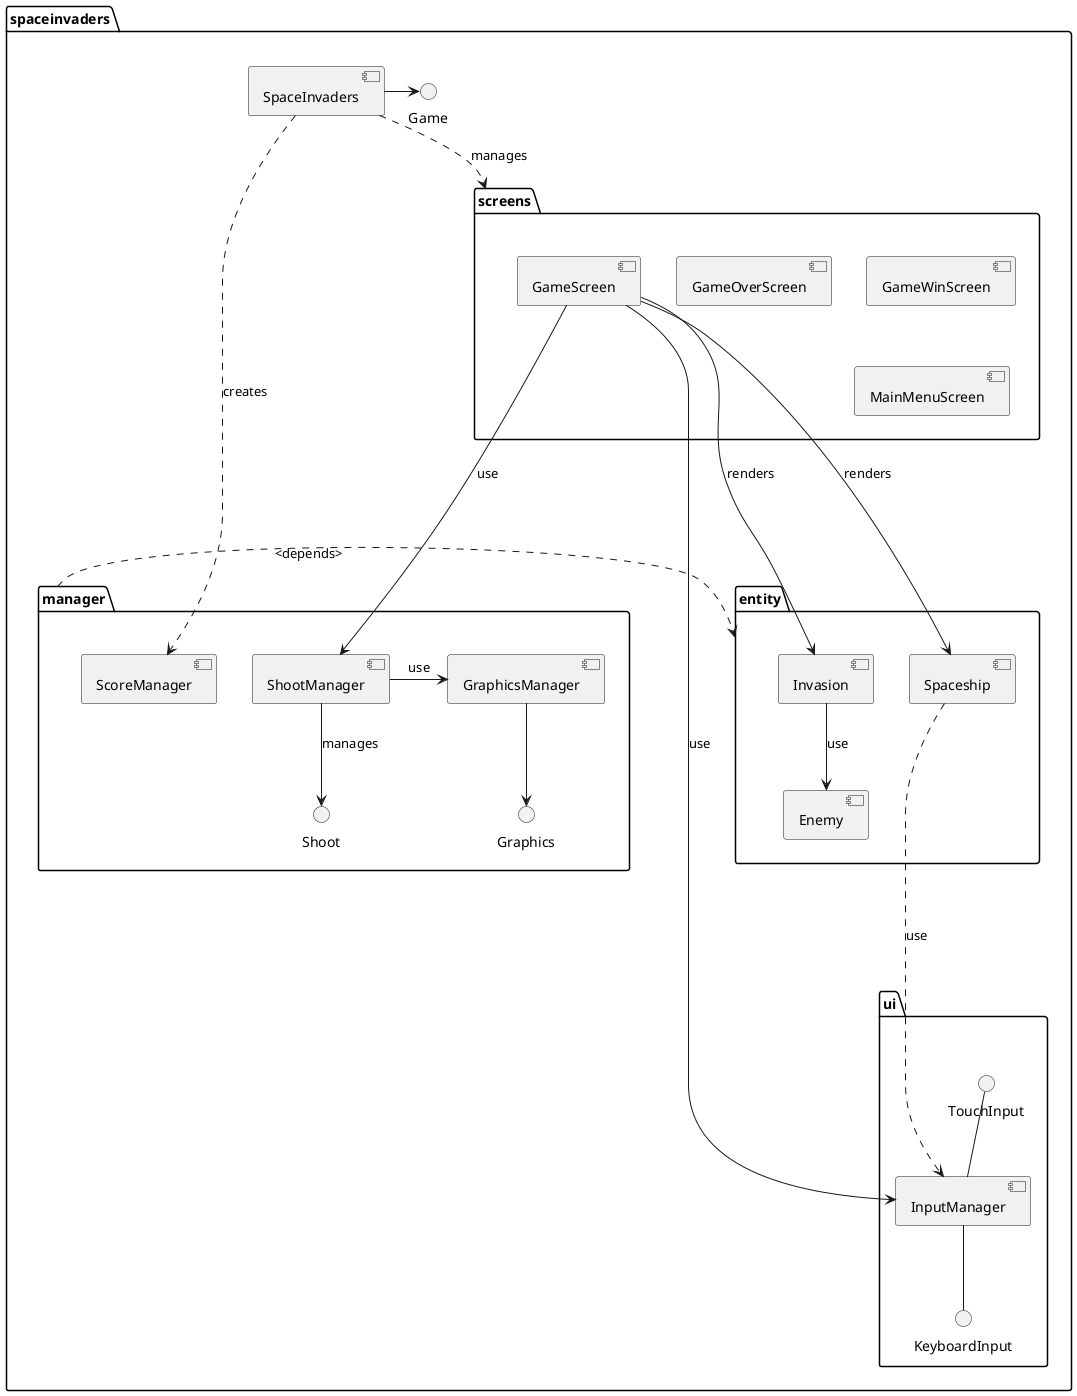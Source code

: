 @startuml
package "spaceinvaders" {

    package "manager" {
        [GraphicsManager] -down-> Graphics
        [ShootManager] -> [GraphicsManager] : use
        [ShootManager] --> Shoot : manages
        [ScoreManager]
    }

    package "ui" {
        [InputManager] -up- TouchInput
        [InputManager] -down- KeyboardInput
    }

    package "entity" {
        [Enemy]
        [Invasion] --> [Enemy] : use
        [Spaceship] .....> InputManager : use
    }

    package "screens" {
        [GameScreen] --> [InputManager] : use
        [GameScreen] ----> [Spaceship] : renders
        [GameScreen] ----> [Invasion] : renders
        [GameScreen] --> [ShootManager] : use
        [GameOverScreen]
        [GameWinScreen]
        [MainMenuScreen]
    }

    [SpaceInvaders] -> Game
    [SpaceInvaders] .....> [ScoreManager] : creates
    [SpaceInvaders] ..> screens : manages


    manager .> entity : <depends>
}

@enduml